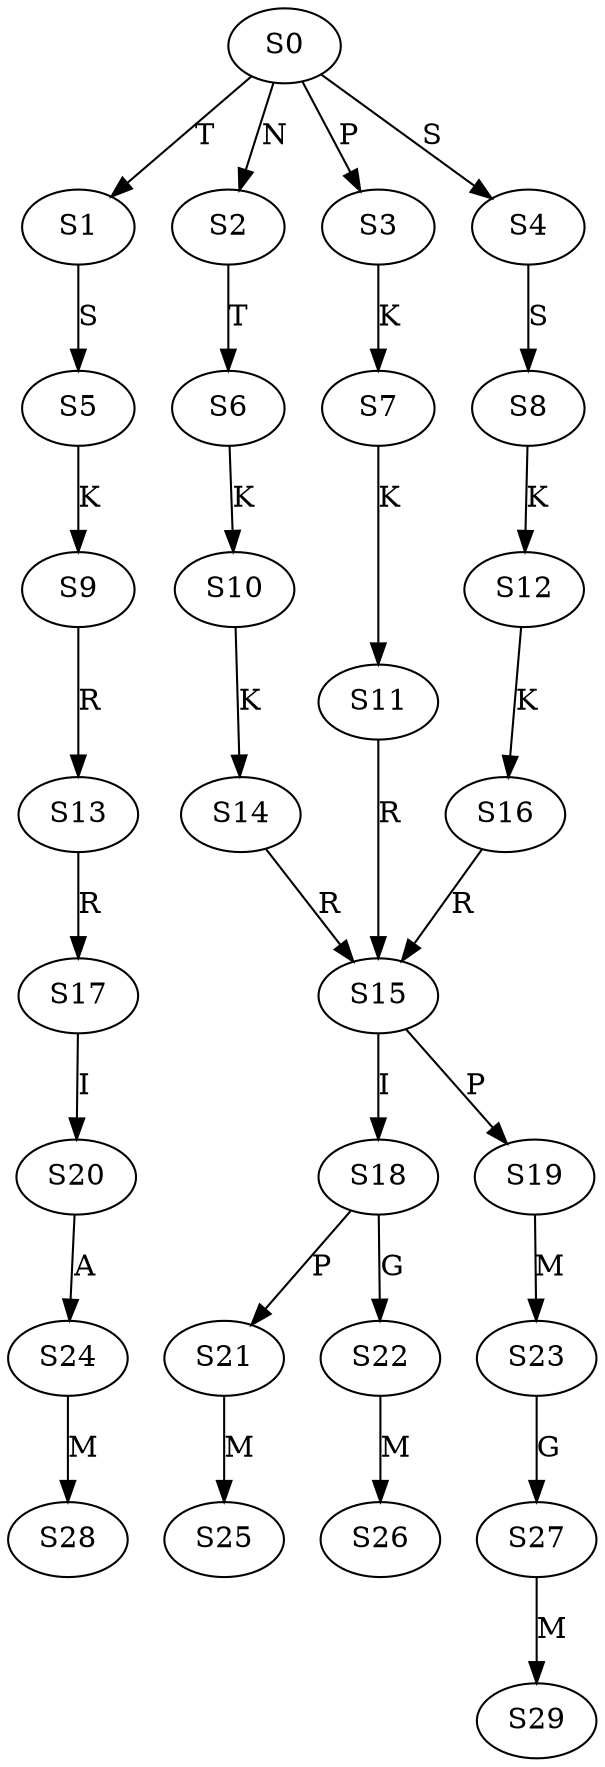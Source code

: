 strict digraph  {
	S0 -> S1 [ label = T ];
	S0 -> S2 [ label = N ];
	S0 -> S3 [ label = P ];
	S0 -> S4 [ label = S ];
	S1 -> S5 [ label = S ];
	S2 -> S6 [ label = T ];
	S3 -> S7 [ label = K ];
	S4 -> S8 [ label = S ];
	S5 -> S9 [ label = K ];
	S6 -> S10 [ label = K ];
	S7 -> S11 [ label = K ];
	S8 -> S12 [ label = K ];
	S9 -> S13 [ label = R ];
	S10 -> S14 [ label = K ];
	S11 -> S15 [ label = R ];
	S12 -> S16 [ label = K ];
	S13 -> S17 [ label = R ];
	S14 -> S15 [ label = R ];
	S15 -> S18 [ label = I ];
	S15 -> S19 [ label = P ];
	S16 -> S15 [ label = R ];
	S17 -> S20 [ label = I ];
	S18 -> S21 [ label = P ];
	S18 -> S22 [ label = G ];
	S19 -> S23 [ label = M ];
	S20 -> S24 [ label = A ];
	S21 -> S25 [ label = M ];
	S22 -> S26 [ label = M ];
	S23 -> S27 [ label = G ];
	S24 -> S28 [ label = M ];
	S27 -> S29 [ label = M ];
}
